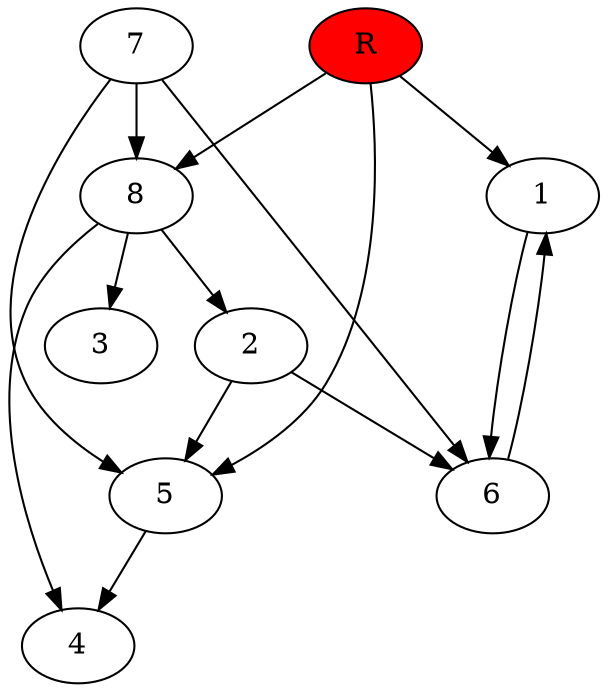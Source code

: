digraph prb7103 {
	1
	2
	3
	4
	5
	6
	7
	8
	R [fillcolor="#ff0000" style=filled]
	1 -> 6
	2 -> 5
	2 -> 6
	5 -> 4
	6 -> 1
	7 -> 5
	7 -> 6
	7 -> 8
	8 -> 2
	8 -> 3
	8 -> 4
	R -> 1
	R -> 5
	R -> 8
}
